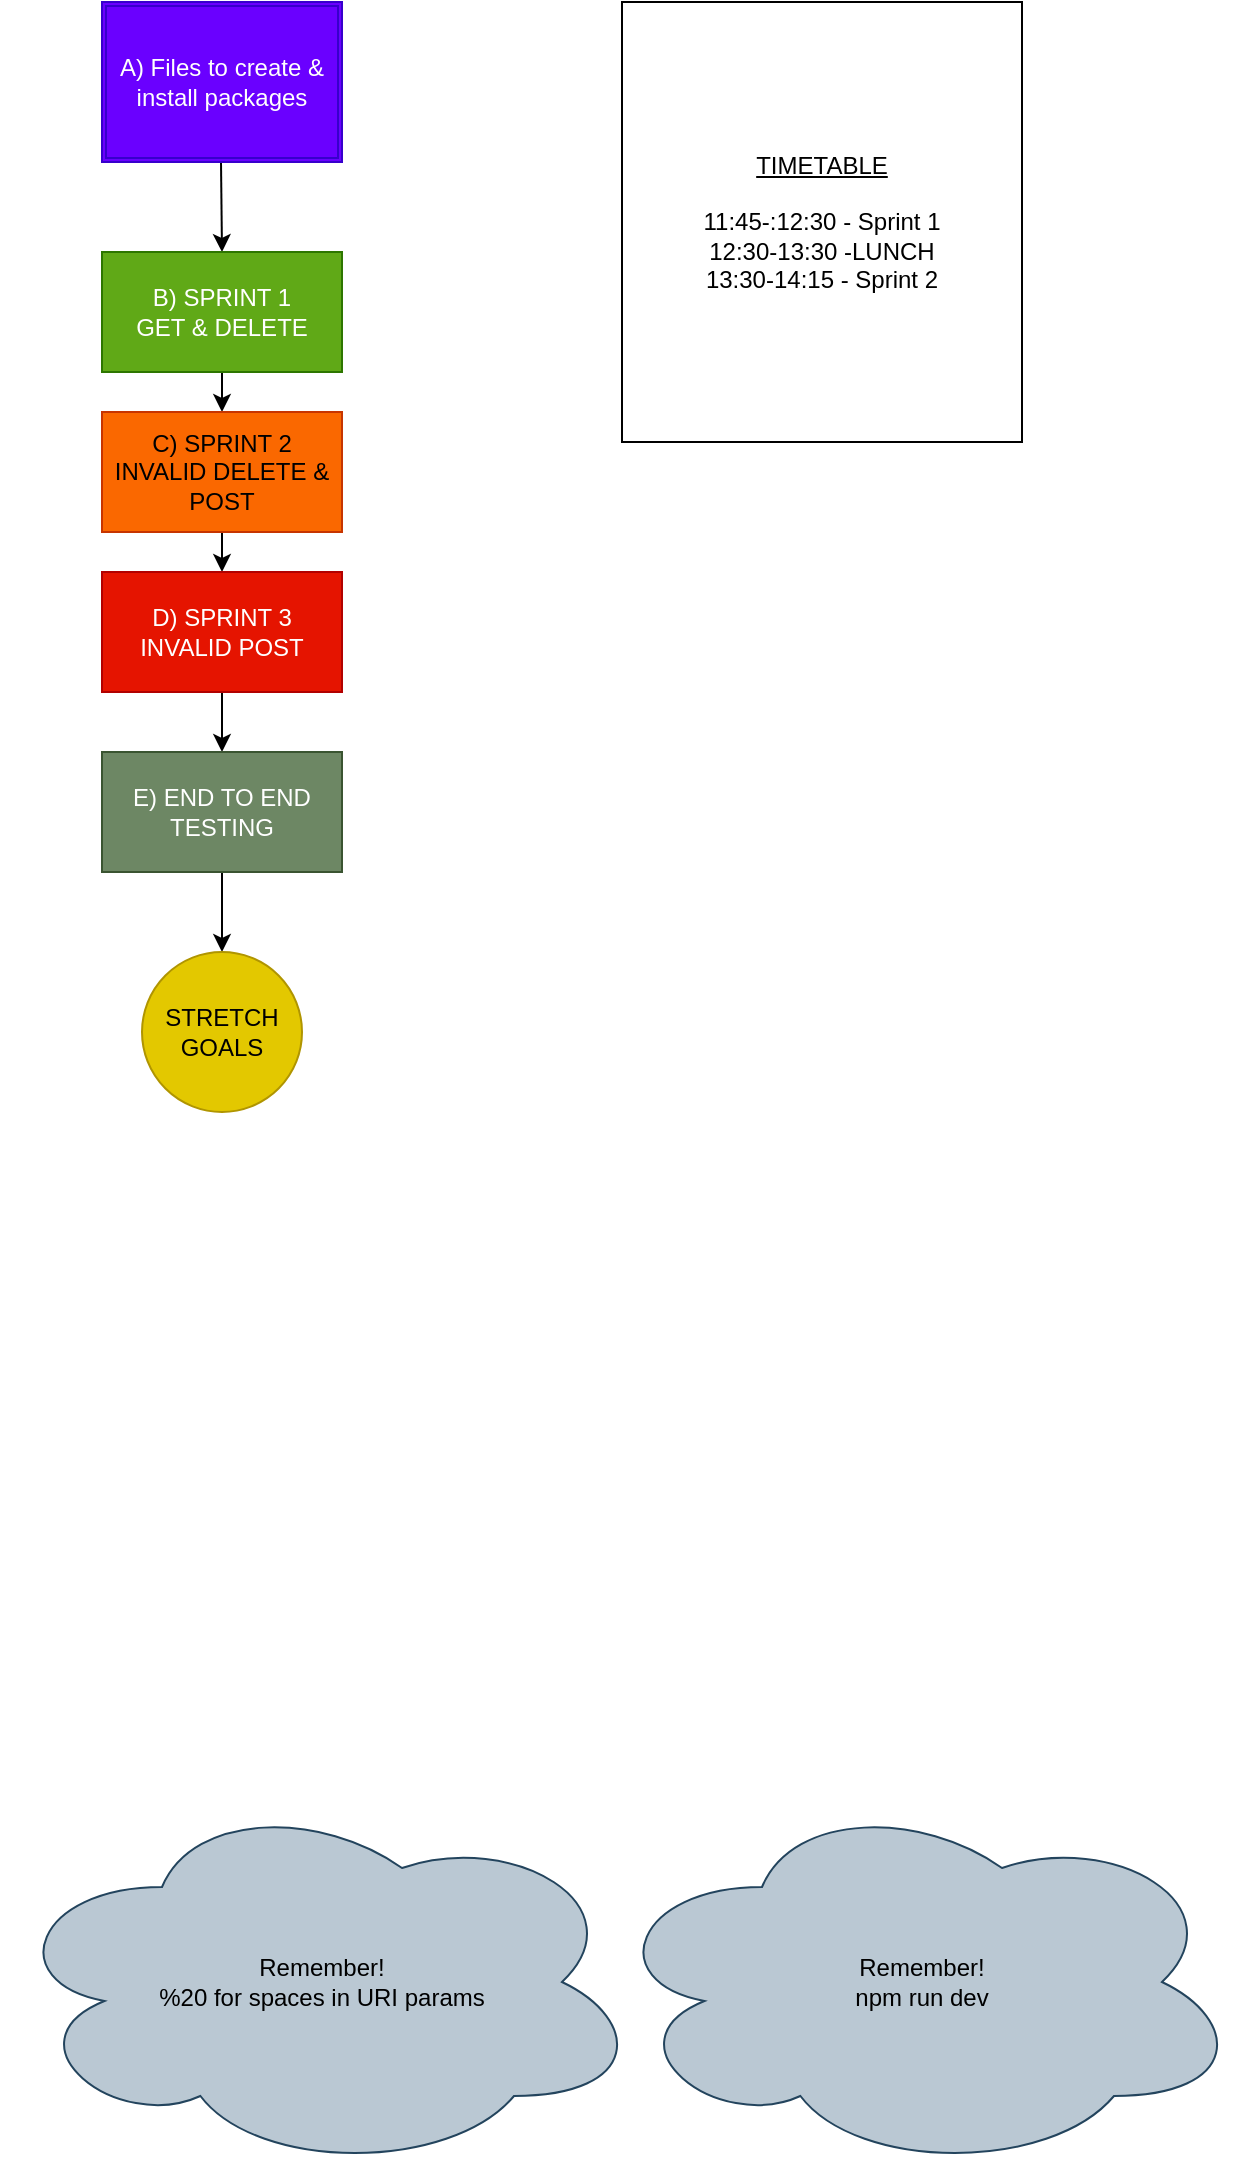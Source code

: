 <mxfile>
    <diagram id="0VzQP5eWg0w2jUlnMaa5" name="Page-1">
        <mxGraphModel dx="1643" dy="355" grid="1" gridSize="10" guides="1" tooltips="1" connect="1" arrows="1" fold="1" page="1" pageScale="1" pageWidth="827" pageHeight="1169" math="0" shadow="0">
            <root>
                <mxCell id="0"/>
                <mxCell id="1" parent="0"/>
                <mxCell id="5" value="" style="edgeStyle=none;html=1;entryX=0.5;entryY=0;entryDx=0;entryDy=0;" parent="1" target="94" edge="1">
                    <mxGeometry relative="1" as="geometry">
                        <mxPoint x="99.5" y="105" as="sourcePoint"/>
                        <mxPoint x="99.5" y="135" as="targetPoint"/>
                    </mxGeometry>
                </mxCell>
                <mxCell id="26" value="&lt;font color=&quot;#000000&quot;&gt;Remember! &lt;br&gt;%20 for spaces in URI params&lt;/font&gt;" style="ellipse;shape=cloud;whiteSpace=wrap;html=1;fillColor=#bac8d3;strokeColor=#23445d;" parent="1" vertex="1">
                    <mxGeometry x="-10" y="920" width="320" height="190" as="geometry"/>
                </mxCell>
                <mxCell id="77" value="A) Files to create &amp;amp; install packages" style="shape=ext;double=1;rounded=0;whiteSpace=wrap;html=1;fillColor=#6a00ff;fontColor=#ffffff;strokeColor=#3700CC;" parent="1" vertex="1">
                    <mxGeometry x="40" y="25" width="120" height="80" as="geometry"/>
                </mxCell>
                <mxCell id="81" value="&lt;font color=&quot;#000000&quot;&gt;Remember! &lt;br&gt;npm run dev&lt;/font&gt;" style="ellipse;shape=cloud;whiteSpace=wrap;html=1;fillColor=#bac8d3;strokeColor=#23445d;" parent="1" vertex="1">
                    <mxGeometry x="290" y="920" width="320" height="190" as="geometry"/>
                </mxCell>
                <mxCell id="102" value="" style="edgeStyle=none;html=1;" parent="1" source="94" target="98" edge="1">
                    <mxGeometry relative="1" as="geometry"/>
                </mxCell>
                <mxCell id="94" value="B) SPRINT 1&lt;br&gt;GET &amp;amp; DELETE" style="rounded=0;whiteSpace=wrap;html=1;fillColor=#60a917;fontColor=#ffffff;strokeColor=#2D7600;" parent="1" vertex="1">
                    <mxGeometry x="40" y="150" width="120" height="60" as="geometry"/>
                </mxCell>
                <mxCell id="103" value="" style="edgeStyle=none;html=1;" parent="1" source="98" edge="1">
                    <mxGeometry relative="1" as="geometry">
                        <mxPoint x="100" y="310" as="targetPoint"/>
                    </mxGeometry>
                </mxCell>
                <mxCell id="98" value="C) SPRINT 2&lt;br&gt;INVALID DELETE &amp;amp;&lt;br&gt;POST" style="rounded=0;whiteSpace=wrap;html=1;fillColor=#fa6800;fontColor=#000000;strokeColor=#C73500;" parent="1" vertex="1">
                    <mxGeometry x="40" y="230" width="120" height="60" as="geometry"/>
                </mxCell>
                <mxCell id="106" value="" style="edgeStyle=none;html=1;" parent="1" source="104" target="105" edge="1">
                    <mxGeometry relative="1" as="geometry"/>
                </mxCell>
                <mxCell id="104" value="&lt;span style=&quot;color: rgb(255, 255, 255);&quot;&gt;D) SPRINT 3&lt;/span&gt;&lt;br style=&quot;color: rgb(255, 255, 255);&quot;&gt;&lt;span style=&quot;color: rgb(255, 255, 255);&quot;&gt;INVALID POST&lt;/span&gt;" style="rounded=0;whiteSpace=wrap;html=1;fillColor=#e51400;fontColor=#ffffff;strokeColor=#B20000;" parent="1" vertex="1">
                    <mxGeometry x="40" y="310" width="120" height="60" as="geometry"/>
                </mxCell>
                <mxCell id="111" value="" style="edgeStyle=none;html=1;" parent="1" source="105" target="110" edge="1">
                    <mxGeometry relative="1" as="geometry"/>
                </mxCell>
                <mxCell id="105" value="E) END TO END TESTING" style="rounded=0;whiteSpace=wrap;html=1;fillColor=#6d8764;fontColor=#ffffff;strokeColor=#3A5431;" parent="1" vertex="1">
                    <mxGeometry x="40" y="400" width="120" height="60" as="geometry"/>
                </mxCell>
                <mxCell id="110" value="STRETCH GOALS" style="ellipse;whiteSpace=wrap;html=1;fillColor=#e3c800;strokeColor=#B09500;fontColor=#000000;rounded=0;" parent="1" vertex="1">
                    <mxGeometry x="60" y="500" width="80" height="80" as="geometry"/>
                </mxCell>
                <mxCell id="112" value="&lt;u&gt;TIMETABLE&lt;/u&gt;&lt;br&gt;&lt;br&gt;11:45-:12:30 - Sprint 1&lt;br&gt;12:30-13:30 -LUNCH&lt;br&gt;13:30-14:15 - Sprint 2&lt;br&gt;" style="rounded=0;whiteSpace=wrap;html=1;" vertex="1" parent="1">
                    <mxGeometry x="300" y="25" width="200" height="220" as="geometry"/>
                </mxCell>
            </root>
        </mxGraphModel>
    </diagram>
</mxfile>